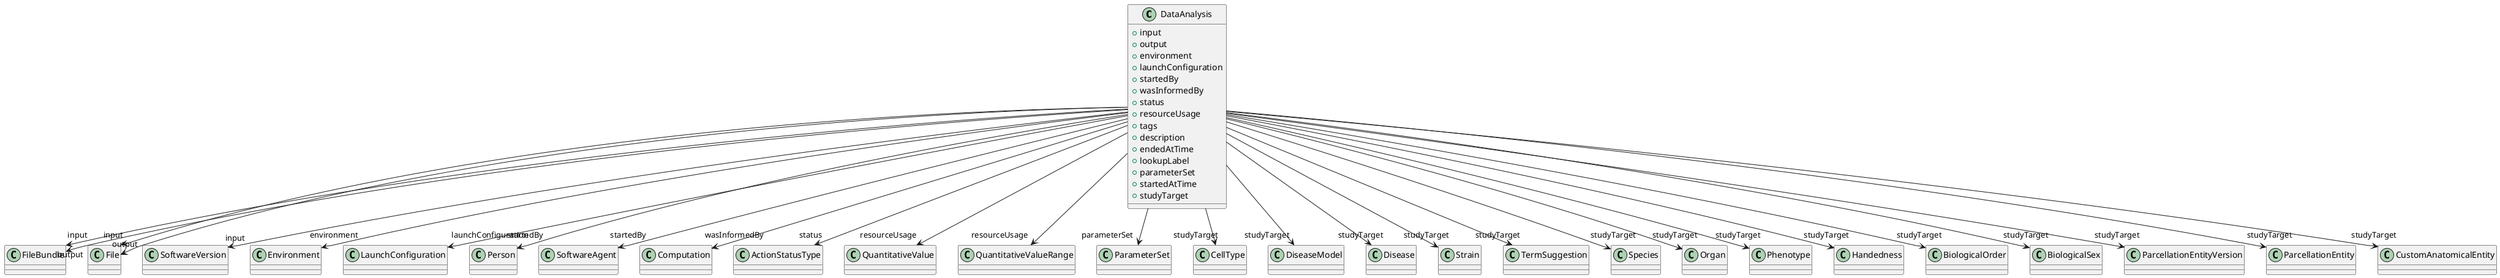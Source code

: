 @startuml
class DataAnalysis {
+input
+output
+environment
+launchConfiguration
+startedBy
+wasInformedBy
+status
+resourceUsage
+tags
+description
+endedAtTime
+lookupLabel
+parameterSet
+startedAtTime
+studyTarget

}
DataAnalysis -d-> "input" FileBundle
DataAnalysis -d-> "input" File
DataAnalysis -d-> "input" SoftwareVersion
DataAnalysis -d-> "output" FileBundle
DataAnalysis -d-> "output" File
DataAnalysis -d-> "environment" Environment
DataAnalysis -d-> "launchConfiguration" LaunchConfiguration
DataAnalysis -d-> "startedBy" Person
DataAnalysis -d-> "startedBy" SoftwareAgent
DataAnalysis -d-> "wasInformedBy" Computation
DataAnalysis -d-> "status" ActionStatusType
DataAnalysis -d-> "resourceUsage" QuantitativeValue
DataAnalysis -d-> "resourceUsage" QuantitativeValueRange
DataAnalysis -d-> "parameterSet" ParameterSet
DataAnalysis -d-> "studyTarget" CellType
DataAnalysis -d-> "studyTarget" DiseaseModel
DataAnalysis -d-> "studyTarget" Disease
DataAnalysis -d-> "studyTarget" Strain
DataAnalysis -d-> "studyTarget" TermSuggestion
DataAnalysis -d-> "studyTarget" Species
DataAnalysis -d-> "studyTarget" Organ
DataAnalysis -d-> "studyTarget" Phenotype
DataAnalysis -d-> "studyTarget" Handedness
DataAnalysis -d-> "studyTarget" BiologicalOrder
DataAnalysis -d-> "studyTarget" BiologicalSex
DataAnalysis -d-> "studyTarget" ParcellationEntityVersion
DataAnalysis -d-> "studyTarget" ParcellationEntity
DataAnalysis -d-> "studyTarget" CustomAnatomicalEntity

@enduml